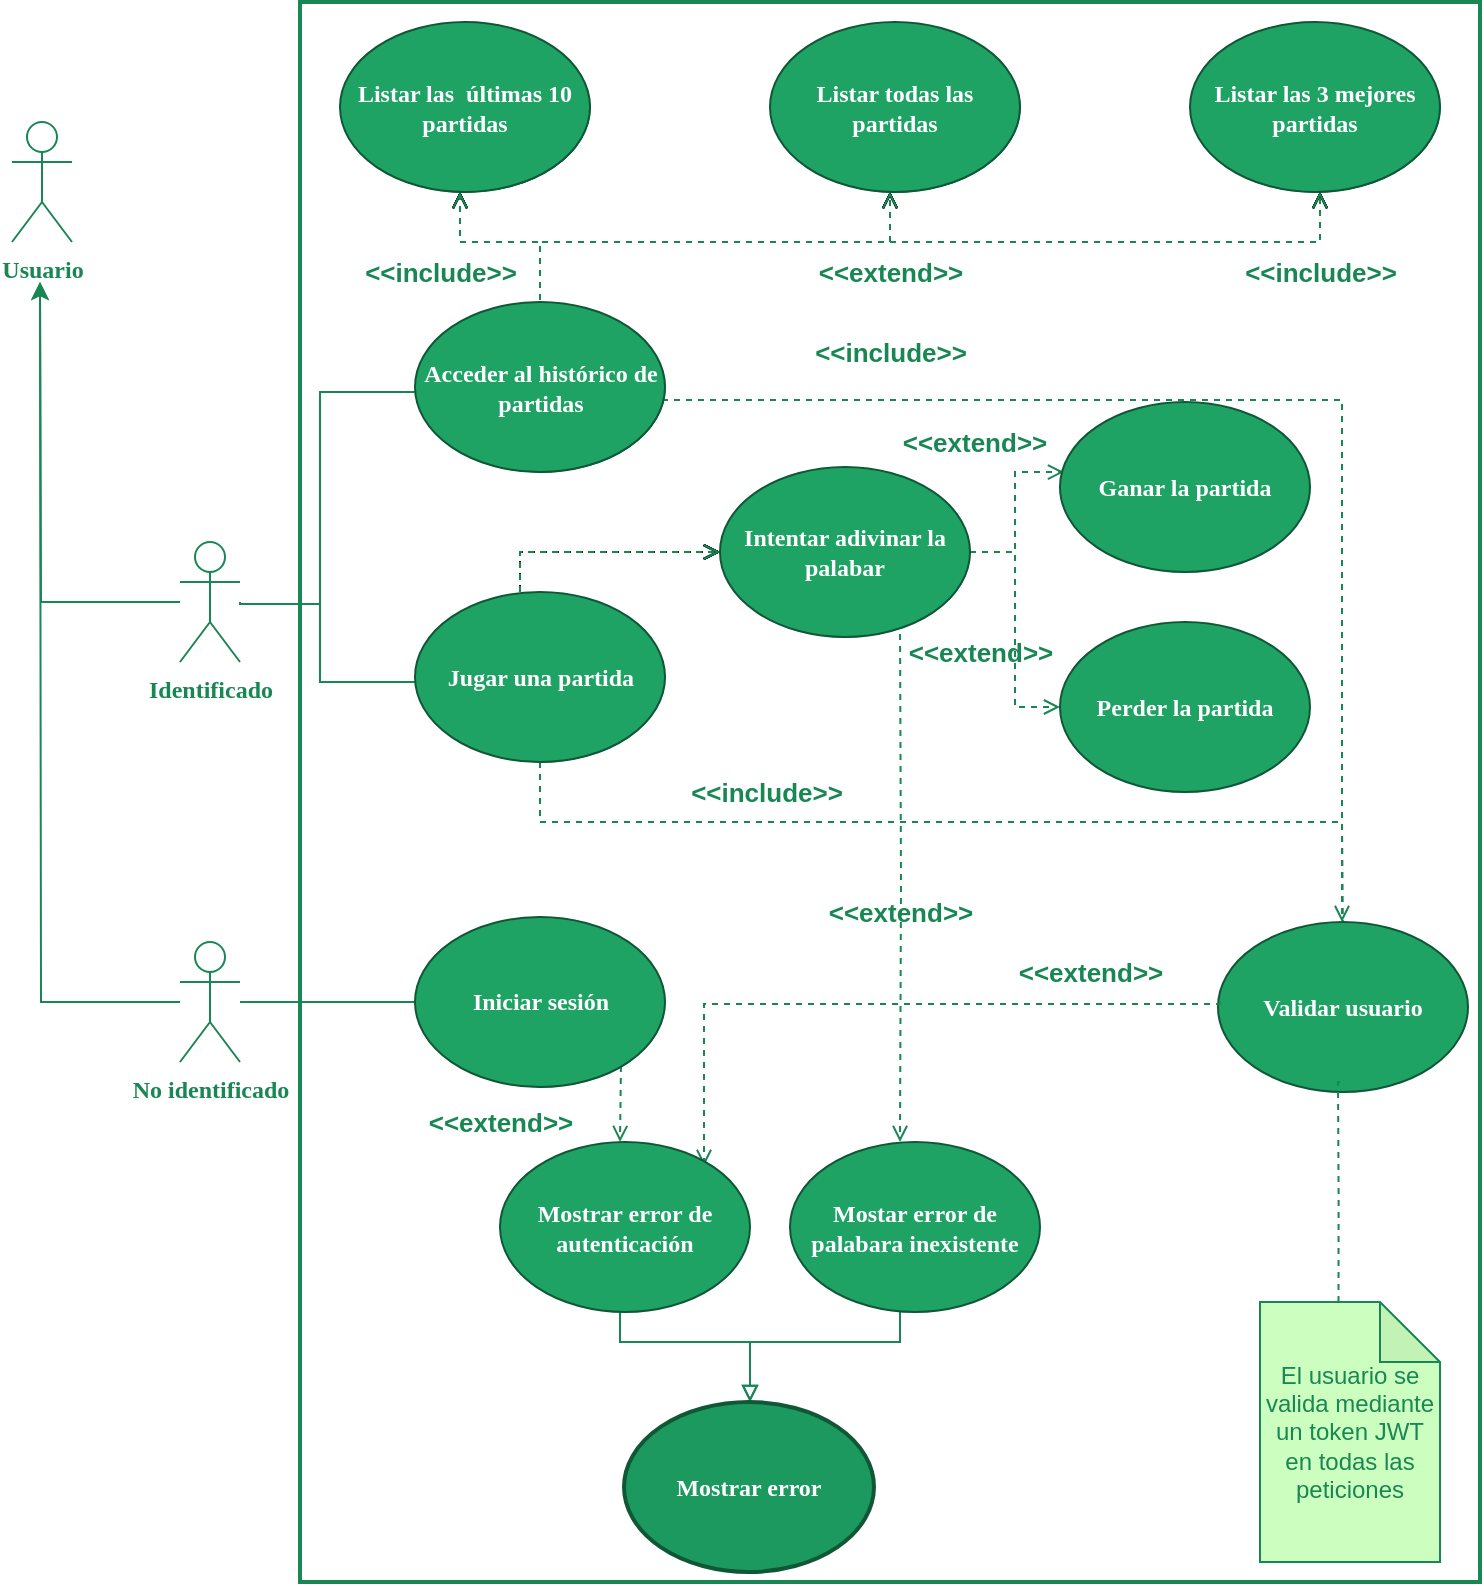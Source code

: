 <mxfile version="21.3.0" type="device">
  <diagram name="Página-1" id="1dewbxEPoh3WT6u9to9m">
    <mxGraphModel dx="844" dy="445" grid="1" gridSize="10" guides="1" tooltips="1" connect="1" arrows="1" fold="1" page="1" pageScale="1" pageWidth="827" pageHeight="1169" math="0" shadow="0">
      <root>
        <mxCell id="0" />
        <mxCell id="1" parent="0" />
        <mxCell id="mdrjdak4Vv8NUD88eSQF-159" style="edgeStyle=orthogonalEdgeStyle;rounded=0;orthogonalLoop=1;jettySize=auto;html=1;dashed=1;endArrow=open;endFill=0;strokeColor=#198754;entryX=0.5;entryY=0;entryDx=0;entryDy=0;" parent="1" edge="1">
          <mxGeometry relative="1" as="geometry">
            <mxPoint x="380" y="274" as="sourcePoint" />
            <mxPoint x="721.5" y="539" as="targetPoint" />
            <Array as="points">
              <mxPoint x="380" y="269" />
              <mxPoint x="721" y="269" />
              <mxPoint x="721" y="479" />
              <mxPoint x="722" y="479" />
            </Array>
          </mxGeometry>
        </mxCell>
        <mxCell id="mdrjdak4Vv8NUD88eSQF-9" value="" style="rounded=0;whiteSpace=wrap;html=1;fillColor=none;fontFamily=Titillium Web;fontSource=https%3A%2F%2Ffonts.googleapis.com%2Fcss%3Ffamily%3DTitillium%2BWeb;strokeColor=#198754;strokeWidth=2;" parent="1" vertex="1">
          <mxGeometry x="200" y="70" width="590" height="790" as="geometry" />
        </mxCell>
        <mxCell id="mdrjdak4Vv8NUD88eSQF-11" style="edgeStyle=orthogonalEdgeStyle;rounded=0;orthogonalLoop=1;jettySize=auto;html=1;entryX=0.333;entryY=0.625;entryDx=0;entryDy=0;entryPerimeter=0;fontFamily=Titillium Web;fontSource=https%3A%2F%2Ffonts.googleapis.com%2Fcss%3Ffamily%3DTitillium%2BWeb;" parent="1" source="mdrjdak4Vv8NUD88eSQF-2" edge="1">
          <mxGeometry relative="1" as="geometry">
            <mxPoint x="299.96" y="570" as="targetPoint" />
          </mxGeometry>
        </mxCell>
        <mxCell id="mdrjdak4Vv8NUD88eSQF-58" value="" style="edgeStyle=orthogonalEdgeStyle;rounded=0;orthogonalLoop=1;jettySize=auto;fontColor=#198754;strokeColor=#198754;html=1;" parent="1" source="mdrjdak4Vv8NUD88eSQF-2" edge="1">
          <mxGeometry relative="1" as="geometry">
            <mxPoint x="70" y="210" as="targetPoint" />
          </mxGeometry>
        </mxCell>
        <mxCell id="mdrjdak4Vv8NUD88eSQF-2" value="No identificado" style="shape=umlActor;verticalLabelPosition=bottom;verticalAlign=top;outlineConnect=0;fontFamily=Titillium Web;fontSource=https%3A%2F%2Ffonts.googleapis.com%2Fcss%3Ffamily%3DTitillium%2BWeb;fontColor=#198754;strokeColor=#198754;html=1;fontStyle=1" parent="1" vertex="1">
          <mxGeometry x="140" y="540" width="30" height="60" as="geometry" />
        </mxCell>
        <mxCell id="mdrjdak4Vv8NUD88eSQF-57" value="" style="edgeStyle=orthogonalEdgeStyle;rounded=0;orthogonalLoop=1;jettySize=auto;fontColor=#198754;strokeColor=#198754;html=1;" parent="1" source="mdrjdak4Vv8NUD88eSQF-3" edge="1">
          <mxGeometry relative="1" as="geometry">
            <mxPoint x="70" y="210" as="targetPoint" />
          </mxGeometry>
        </mxCell>
        <mxCell id="mdrjdak4Vv8NUD88eSQF-3" value="Identificado" style="shape=umlActor;verticalLabelPosition=bottom;verticalAlign=top;outlineConnect=0;fontFamily=Titillium Web;fontSource=https%3A%2F%2Ffonts.googleapis.com%2Fcss%3Ffamily%3DTitillium%2BWeb;fontColor=#198754;strokeColor=#198754;html=1;fontStyle=1" parent="1" vertex="1">
          <mxGeometry x="140" y="340" width="30" height="60" as="geometry" />
        </mxCell>
        <mxCell id="mdrjdak4Vv8NUD88eSQF-72" style="edgeStyle=orthogonalEdgeStyle;rounded=0;orthogonalLoop=1;jettySize=auto;html=1;dashed=1;endArrow=open;endFill=0;strokeColor=#198754;" parent="1" edge="1">
          <mxGeometry relative="1" as="geometry">
            <mxPoint x="320" y="600" as="sourcePoint" />
            <mxPoint x="360" y="640" as="targetPoint" />
          </mxGeometry>
        </mxCell>
        <mxCell id="mdrjdak4Vv8NUD88eSQF-60" style="edgeStyle=orthogonalEdgeStyle;rounded=0;orthogonalLoop=1;jettySize=auto;html=1;entryX=0;entryY=0.5;entryDx=0;entryDy=0;dashed=1;endArrow=open;endFill=0;" parent="1" edge="1">
          <mxGeometry relative="1" as="geometry">
            <mxPoint x="310" y="370.559" as="sourcePoint" />
            <mxPoint x="410" y="345" as="targetPoint" />
            <Array as="points">
              <mxPoint x="310" y="345" />
            </Array>
          </mxGeometry>
        </mxCell>
        <mxCell id="mdrjdak4Vv8NUD88eSQF-45" style="edgeStyle=orthogonalEdgeStyle;rounded=0;orthogonalLoop=1;jettySize=auto;html=1;endArrow=open;endFill=0;dashed=1;" parent="1" edge="1">
          <mxGeometry relative="1" as="geometry">
            <mxPoint x="320" y="225" as="sourcePoint" />
            <mxPoint x="280.0" y="165" as="targetPoint" />
            <Array as="points">
              <mxPoint x="320" y="190" />
              <mxPoint x="280" y="190" />
            </Array>
          </mxGeometry>
        </mxCell>
        <mxCell id="mdrjdak4Vv8NUD88eSQF-50" style="edgeStyle=orthogonalEdgeStyle;rounded=0;orthogonalLoop=1;jettySize=auto;html=1;entryX=0.5;entryY=1;entryDx=0;entryDy=0;endArrow=open;endFill=0;dashed=1;" parent="1" edge="1">
          <mxGeometry relative="1" as="geometry">
            <mxPoint x="320" y="225" as="sourcePoint" />
            <mxPoint x="495" y="165" as="targetPoint" />
            <Array as="points">
              <mxPoint x="320" y="190" />
              <mxPoint x="495" y="190" />
            </Array>
          </mxGeometry>
        </mxCell>
        <mxCell id="mdrjdak4Vv8NUD88eSQF-51" style="edgeStyle=orthogonalEdgeStyle;rounded=0;orthogonalLoop=1;jettySize=auto;html=1;dashed=1;endArrow=open;endFill=0;" parent="1" edge="1">
          <mxGeometry relative="1" as="geometry">
            <mxPoint x="320" y="225" as="sourcePoint" />
            <mxPoint x="710" y="165" as="targetPoint" />
            <Array as="points">
              <mxPoint x="320" y="190" />
              <mxPoint x="710" y="190" />
            </Array>
          </mxGeometry>
        </mxCell>
        <mxCell id="mdrjdak4Vv8NUD88eSQF-35" value="Validar usuario" style="ellipse;fontFamily=Titillium Web;fontSource=https%3A%2F%2Ffonts.googleapis.com%2Fcss%3Ffamily%3DTitillium%2BWeb;fillColor=#1EA365;gradientColor=none;strokeColor=#105736;strokeWidth=1;fontSize=12;fontStyle=1;fontColor=#FFFFFF;labelBackgroundColor=none;labelBorderColor=none;whiteSpace=wrap;html=1;" parent="1" vertex="1">
          <mxGeometry x="659" y="530" width="125" height="85" as="geometry" />
        </mxCell>
        <mxCell id="mdrjdak4Vv8NUD88eSQF-55" value="El usuario se valida mediante un token JWT en todas las peticiones" style="shape=note;whiteSpace=wrap;html=1;backgroundOutline=1;darkOpacity=0.05;fillColor=#CCFFBF;strokeColor=#198754;fontColor=#198754;" parent="1" vertex="1">
          <mxGeometry x="680" y="720" width="90" height="130" as="geometry" />
        </mxCell>
        <mxCell id="mdrjdak4Vv8NUD88eSQF-1" value="Usuario" style="shape=umlActor;verticalLabelPosition=bottom;verticalAlign=top;outlineConnect=0;fontFamily=Titillium Web;fontSource=https%3A%2F%2Ffonts.googleapis.com%2Fcss%3Ffamily%3DTitillium%2BWeb;fontStyle=1;fontColor=#198754;strokeColor=#198754;html=1;" parent="1" vertex="1">
          <mxGeometry x="56" y="130" width="30" height="60" as="geometry" />
        </mxCell>
        <mxCell id="mdrjdak4Vv8NUD88eSQF-81" style="edgeStyle=orthogonalEdgeStyle;rounded=0;orthogonalLoop=1;jettySize=auto;html=1;endArrow=open;endFill=0;dashed=1;" parent="1" edge="1">
          <mxGeometry relative="1" as="geometry">
            <mxPoint x="320" y="225" as="sourcePoint" />
            <mxPoint x="280" y="165" as="targetPoint" />
            <Array as="points">
              <mxPoint x="320" y="190" />
              <mxPoint x="280" y="190" />
            </Array>
          </mxGeometry>
        </mxCell>
        <mxCell id="mdrjdak4Vv8NUD88eSQF-82" style="edgeStyle=orthogonalEdgeStyle;rounded=0;orthogonalLoop=1;jettySize=auto;html=1;dashed=1;endArrow=open;endFill=0;" parent="1" edge="1">
          <mxGeometry relative="1" as="geometry">
            <mxPoint x="320" y="225" as="sourcePoint" />
            <mxPoint x="710" y="165" as="targetPoint" />
            <Array as="points">
              <mxPoint x="320" y="190" />
              <mxPoint x="710" y="190" />
            </Array>
          </mxGeometry>
        </mxCell>
        <mxCell id="mdrjdak4Vv8NUD88eSQF-83" style="edgeStyle=orthogonalEdgeStyle;rounded=0;orthogonalLoop=1;jettySize=auto;html=1;entryX=0.5;entryY=1;entryDx=0;entryDy=0;endArrow=open;endFill=0;dashed=1;" parent="1" edge="1">
          <mxGeometry relative="1" as="geometry">
            <mxPoint x="320" y="225" as="sourcePoint" />
            <mxPoint x="495" y="165" as="targetPoint" />
            <Array as="points">
              <mxPoint x="320" y="190" />
              <mxPoint x="495" y="190" />
            </Array>
          </mxGeometry>
        </mxCell>
        <mxCell id="mdrjdak4Vv8NUD88eSQF-87" style="edgeStyle=orthogonalEdgeStyle;rounded=0;orthogonalLoop=1;jettySize=auto;html=1;entryX=0;entryY=0.5;entryDx=0;entryDy=0;dashed=1;endArrow=open;endFill=0;" parent="1" edge="1">
          <mxGeometry relative="1" as="geometry">
            <mxPoint x="310" y="371" as="sourcePoint" />
            <mxPoint x="410" y="345" as="targetPoint" />
            <Array as="points">
              <mxPoint x="310" y="345" />
            </Array>
          </mxGeometry>
        </mxCell>
        <mxCell id="mdrjdak4Vv8NUD88eSQF-88" style="edgeStyle=orthogonalEdgeStyle;rounded=0;orthogonalLoop=1;jettySize=auto;html=1;endArrow=open;endFill=0;dashed=1;" parent="1" edge="1">
          <mxGeometry relative="1" as="geometry">
            <mxPoint x="320" y="225" as="sourcePoint" />
            <mxPoint x="280" y="165" as="targetPoint" />
            <Array as="points">
              <mxPoint x="320" y="190" />
              <mxPoint x="280" y="190" />
            </Array>
          </mxGeometry>
        </mxCell>
        <mxCell id="mdrjdak4Vv8NUD88eSQF-89" style="edgeStyle=orthogonalEdgeStyle;rounded=0;orthogonalLoop=1;jettySize=auto;html=1;dashed=1;endArrow=open;endFill=0;" parent="1" edge="1">
          <mxGeometry relative="1" as="geometry">
            <mxPoint x="320" y="225" as="sourcePoint" />
            <mxPoint x="710" y="165" as="targetPoint" />
            <Array as="points">
              <mxPoint x="320" y="190" />
              <mxPoint x="710" y="190" />
            </Array>
          </mxGeometry>
        </mxCell>
        <mxCell id="mdrjdak4Vv8NUD88eSQF-90" style="edgeStyle=orthogonalEdgeStyle;rounded=0;orthogonalLoop=1;jettySize=auto;html=1;entryX=0.5;entryY=1;entryDx=0;entryDy=0;endArrow=open;endFill=0;dashed=1;" parent="1" edge="1">
          <mxGeometry relative="1" as="geometry">
            <mxPoint x="320" y="225" as="sourcePoint" />
            <mxPoint x="495" y="165" as="targetPoint" />
            <Array as="points">
              <mxPoint x="320" y="190" />
              <mxPoint x="495" y="190" />
            </Array>
          </mxGeometry>
        </mxCell>
        <mxCell id="mdrjdak4Vv8NUD88eSQF-94" style="edgeStyle=orthogonalEdgeStyle;rounded=0;orthogonalLoop=1;jettySize=auto;html=1;entryX=0;entryY=0.5;entryDx=0;entryDy=0;dashed=1;endArrow=open;endFill=0;" parent="1" edge="1">
          <mxGeometry relative="1" as="geometry">
            <mxPoint x="310" y="371" as="sourcePoint" />
            <mxPoint x="410" y="345" as="targetPoint" />
            <Array as="points">
              <mxPoint x="310" y="345" />
            </Array>
          </mxGeometry>
        </mxCell>
        <mxCell id="mdrjdak4Vv8NUD88eSQF-96" style="edgeStyle=orthogonalEdgeStyle;rounded=0;orthogonalLoop=1;jettySize=auto;html=1;endArrow=open;endFill=0;dashed=1;" parent="1" edge="1">
          <mxGeometry relative="1" as="geometry">
            <mxPoint x="320" y="225" as="sourcePoint" />
            <mxPoint x="280" y="165" as="targetPoint" />
            <Array as="points">
              <mxPoint x="320" y="190" />
              <mxPoint x="280" y="190" />
            </Array>
          </mxGeometry>
        </mxCell>
        <mxCell id="mdrjdak4Vv8NUD88eSQF-97" style="edgeStyle=orthogonalEdgeStyle;rounded=0;orthogonalLoop=1;jettySize=auto;html=1;dashed=1;endArrow=open;endFill=0;" parent="1" edge="1">
          <mxGeometry relative="1" as="geometry">
            <mxPoint x="320" y="225" as="sourcePoint" />
            <mxPoint x="710" y="165" as="targetPoint" />
            <Array as="points">
              <mxPoint x="320" y="190" />
              <mxPoint x="710" y="190" />
            </Array>
          </mxGeometry>
        </mxCell>
        <mxCell id="mdrjdak4Vv8NUD88eSQF-98" style="edgeStyle=orthogonalEdgeStyle;rounded=0;orthogonalLoop=1;jettySize=auto;html=1;entryX=0.5;entryY=1;entryDx=0;entryDy=0;endArrow=open;endFill=0;dashed=1;" parent="1" edge="1">
          <mxGeometry relative="1" as="geometry">
            <mxPoint x="320" y="225" as="sourcePoint" />
            <mxPoint x="495" y="165" as="targetPoint" />
            <Array as="points">
              <mxPoint x="320" y="190" />
              <mxPoint x="495" y="190" />
            </Array>
          </mxGeometry>
        </mxCell>
        <mxCell id="mdrjdak4Vv8NUD88eSQF-102" style="edgeStyle=orthogonalEdgeStyle;rounded=0;orthogonalLoop=1;jettySize=auto;html=1;entryX=0;entryY=0.5;entryDx=0;entryDy=0;dashed=1;endArrow=open;endFill=0;" parent="1" edge="1">
          <mxGeometry relative="1" as="geometry">
            <mxPoint x="310" y="371" as="sourcePoint" />
            <mxPoint x="410" y="345" as="targetPoint" />
            <Array as="points">
              <mxPoint x="310" y="345" />
            </Array>
          </mxGeometry>
        </mxCell>
        <mxCell id="mdrjdak4Vv8NUD88eSQF-108" style="edgeStyle=orthogonalEdgeStyle;rounded=0;orthogonalLoop=1;jettySize=auto;html=1;endArrow=open;endFill=0;dashed=1;" parent="1" edge="1">
          <mxGeometry relative="1" as="geometry">
            <mxPoint x="320" y="225" as="sourcePoint" />
            <mxPoint x="280" y="165" as="targetPoint" />
            <Array as="points">
              <mxPoint x="320" y="190" />
              <mxPoint x="280" y="190" />
            </Array>
          </mxGeometry>
        </mxCell>
        <mxCell id="mdrjdak4Vv8NUD88eSQF-109" style="edgeStyle=orthogonalEdgeStyle;rounded=0;orthogonalLoop=1;jettySize=auto;html=1;dashed=1;endArrow=open;endFill=0;" parent="1" edge="1">
          <mxGeometry relative="1" as="geometry">
            <mxPoint x="320" y="225" as="sourcePoint" />
            <mxPoint x="710" y="165" as="targetPoint" />
            <Array as="points">
              <mxPoint x="320" y="190" />
              <mxPoint x="710" y="190" />
            </Array>
          </mxGeometry>
        </mxCell>
        <mxCell id="mdrjdak4Vv8NUD88eSQF-110" style="edgeStyle=orthogonalEdgeStyle;rounded=0;orthogonalLoop=1;jettySize=auto;html=1;entryX=0.5;entryY=1;entryDx=0;entryDy=0;endArrow=open;endFill=0;dashed=1;" parent="1" edge="1">
          <mxGeometry relative="1" as="geometry">
            <mxPoint x="320" y="225" as="sourcePoint" />
            <mxPoint x="495" y="165" as="targetPoint" />
            <Array as="points">
              <mxPoint x="320" y="190" />
              <mxPoint x="495" y="190" />
            </Array>
          </mxGeometry>
        </mxCell>
        <mxCell id="mdrjdak4Vv8NUD88eSQF-114" style="edgeStyle=orthogonalEdgeStyle;rounded=0;orthogonalLoop=1;jettySize=auto;html=1;entryX=0;entryY=0.5;entryDx=0;entryDy=0;dashed=1;endArrow=open;endFill=0;" parent="1" edge="1">
          <mxGeometry relative="1" as="geometry">
            <mxPoint x="310" y="371" as="sourcePoint" />
            <mxPoint x="410" y="345" as="targetPoint" />
            <Array as="points">
              <mxPoint x="310" y="345" />
            </Array>
          </mxGeometry>
        </mxCell>
        <mxCell id="mdrjdak4Vv8NUD88eSQF-123" style="edgeStyle=orthogonalEdgeStyle;rounded=0;orthogonalLoop=1;jettySize=auto;html=1;endArrow=open;endFill=0;dashed=1;" parent="1" edge="1">
          <mxGeometry relative="1" as="geometry">
            <mxPoint x="320" y="225" as="sourcePoint" />
            <mxPoint x="280" y="165" as="targetPoint" />
            <Array as="points">
              <mxPoint x="320" y="190" />
              <mxPoint x="280" y="190" />
            </Array>
          </mxGeometry>
        </mxCell>
        <mxCell id="mdrjdak4Vv8NUD88eSQF-124" style="edgeStyle=orthogonalEdgeStyle;rounded=0;orthogonalLoop=1;jettySize=auto;html=1;dashed=1;endArrow=open;endFill=0;" parent="1" edge="1">
          <mxGeometry relative="1" as="geometry">
            <mxPoint x="320" y="225" as="sourcePoint" />
            <mxPoint x="710" y="165" as="targetPoint" />
            <Array as="points">
              <mxPoint x="320" y="190" />
              <mxPoint x="710" y="190" />
            </Array>
          </mxGeometry>
        </mxCell>
        <mxCell id="mdrjdak4Vv8NUD88eSQF-125" style="edgeStyle=orthogonalEdgeStyle;rounded=0;orthogonalLoop=1;jettySize=auto;html=1;entryX=0.5;entryY=1;entryDx=0;entryDy=0;endArrow=open;endFill=0;dashed=1;" parent="1" edge="1">
          <mxGeometry relative="1" as="geometry">
            <mxPoint x="320" y="225" as="sourcePoint" />
            <mxPoint x="495" y="165" as="targetPoint" />
            <Array as="points">
              <mxPoint x="320" y="190" />
              <mxPoint x="495" y="190" />
            </Array>
          </mxGeometry>
        </mxCell>
        <mxCell id="mdrjdak4Vv8NUD88eSQF-129" style="edgeStyle=orthogonalEdgeStyle;rounded=0;orthogonalLoop=1;jettySize=auto;html=1;entryX=0;entryY=0.5;entryDx=0;entryDy=0;dashed=1;endArrow=open;endFill=0;" parent="1" edge="1">
          <mxGeometry relative="1" as="geometry">
            <mxPoint x="310" y="371" as="sourcePoint" />
            <mxPoint x="410" y="345" as="targetPoint" />
            <Array as="points">
              <mxPoint x="310" y="345" />
            </Array>
          </mxGeometry>
        </mxCell>
        <mxCell id="mdrjdak4Vv8NUD88eSQF-138" style="edgeStyle=orthogonalEdgeStyle;rounded=0;orthogonalLoop=1;jettySize=auto;html=1;entryX=0.333;entryY=0.625;entryDx=0;entryDy=0;entryPerimeter=0;fontFamily=Titillium Web;fontSource=https%3A%2F%2Ffonts.googleapis.com%2Fcss%3Ffamily%3DTitillium%2BWeb;" parent="1" edge="1">
          <mxGeometry relative="1" as="geometry">
            <mxPoint x="170" y="570" as="sourcePoint" />
            <mxPoint x="300" y="570" as="targetPoint" />
          </mxGeometry>
        </mxCell>
        <mxCell id="mdrjdak4Vv8NUD88eSQF-139" style="edgeStyle=orthogonalEdgeStyle;rounded=0;orthogonalLoop=1;jettySize=auto;html=1;endArrow=open;endFill=0;dashed=1;" parent="1" edge="1">
          <mxGeometry relative="1" as="geometry">
            <mxPoint x="320" y="225" as="sourcePoint" />
            <mxPoint x="280" y="165" as="targetPoint" />
            <Array as="points">
              <mxPoint x="320" y="190" />
              <mxPoint x="280" y="190" />
            </Array>
          </mxGeometry>
        </mxCell>
        <mxCell id="mdrjdak4Vv8NUD88eSQF-140" style="edgeStyle=orthogonalEdgeStyle;rounded=0;orthogonalLoop=1;jettySize=auto;html=1;dashed=1;endArrow=open;endFill=0;" parent="1" edge="1">
          <mxGeometry relative="1" as="geometry">
            <mxPoint x="320" y="225" as="sourcePoint" />
            <mxPoint x="710" y="165" as="targetPoint" />
            <Array as="points">
              <mxPoint x="320" y="190" />
              <mxPoint x="710" y="190" />
            </Array>
          </mxGeometry>
        </mxCell>
        <mxCell id="mdrjdak4Vv8NUD88eSQF-141" style="edgeStyle=orthogonalEdgeStyle;rounded=0;orthogonalLoop=1;jettySize=auto;html=1;entryX=0.5;entryY=1;entryDx=0;entryDy=0;endArrow=open;endFill=0;dashed=1;" parent="1" edge="1">
          <mxGeometry relative="1" as="geometry">
            <mxPoint x="320" y="225" as="sourcePoint" />
            <mxPoint x="495" y="165" as="targetPoint" />
            <Array as="points">
              <mxPoint x="320" y="190" />
              <mxPoint x="495" y="190" />
            </Array>
          </mxGeometry>
        </mxCell>
        <mxCell id="mdrjdak4Vv8NUD88eSQF-145" style="edgeStyle=orthogonalEdgeStyle;rounded=0;orthogonalLoop=1;jettySize=auto;html=1;entryX=0;entryY=0.5;entryDx=0;entryDy=0;dashed=1;endArrow=open;endFill=0;" parent="1" edge="1">
          <mxGeometry relative="1" as="geometry">
            <mxPoint x="310" y="371" as="sourcePoint" />
            <mxPoint x="410" y="345" as="targetPoint" />
            <Array as="points">
              <mxPoint x="310" y="345" />
            </Array>
          </mxGeometry>
        </mxCell>
        <mxCell id="mdrjdak4Vv8NUD88eSQF-154" style="edgeStyle=orthogonalEdgeStyle;rounded=0;orthogonalLoop=1;jettySize=auto;html=1;entryX=0.333;entryY=0.625;entryDx=0;entryDy=0;entryPerimeter=0;fontFamily=Titillium Web;fontSource=https%3A%2F%2Ffonts.googleapis.com%2Fcss%3Ffamily%3DTitillium%2BWeb;" parent="1" edge="1">
          <mxGeometry relative="1" as="geometry">
            <mxPoint x="170" y="570" as="sourcePoint" />
            <mxPoint x="300" y="570" as="targetPoint" />
          </mxGeometry>
        </mxCell>
        <mxCell id="mdrjdak4Vv8NUD88eSQF-156" style="edgeStyle=orthogonalEdgeStyle;rounded=0;orthogonalLoop=1;jettySize=auto;html=1;endArrow=open;endFill=0;dashed=1;strokeColor=#198754;" parent="1" edge="1">
          <mxGeometry relative="1" as="geometry">
            <mxPoint x="320" y="225" as="sourcePoint" />
            <mxPoint x="280" y="165" as="targetPoint" />
            <Array as="points">
              <mxPoint x="320" y="190" />
              <mxPoint x="280" y="190" />
            </Array>
          </mxGeometry>
        </mxCell>
        <mxCell id="mdrjdak4Vv8NUD88eSQF-157" style="edgeStyle=orthogonalEdgeStyle;rounded=0;orthogonalLoop=1;jettySize=auto;html=1;dashed=1;endArrow=open;endFill=0;strokeColor=#198754;" parent="1" edge="1">
          <mxGeometry relative="1" as="geometry">
            <mxPoint x="320" y="225" as="sourcePoint" />
            <mxPoint x="710" y="165" as="targetPoint" />
            <Array as="points">
              <mxPoint x="320" y="190" />
              <mxPoint x="710" y="190" />
            </Array>
          </mxGeometry>
        </mxCell>
        <mxCell id="mdrjdak4Vv8NUD88eSQF-158" style="edgeStyle=orthogonalEdgeStyle;rounded=0;orthogonalLoop=1;jettySize=auto;html=1;entryX=0.5;entryY=1;entryDx=0;entryDy=0;endArrow=open;endFill=0;dashed=1;strokeColor=#198754;" parent="1" edge="1">
          <mxGeometry relative="1" as="geometry">
            <mxPoint x="320" y="225" as="sourcePoint" />
            <mxPoint x="495" y="165" as="targetPoint" />
            <Array as="points">
              <mxPoint x="320" y="190" />
              <mxPoint x="495" y="190" />
            </Array>
          </mxGeometry>
        </mxCell>
        <mxCell id="mdrjdak4Vv8NUD88eSQF-160" style="edgeStyle=orthogonalEdgeStyle;rounded=0;orthogonalLoop=1;jettySize=auto;html=1;endArrow=open;endFill=0;dashed=1;strokeColor=#198754;exitX=0.5;exitY=1;exitDx=0;exitDy=0;" parent="1" edge="1">
          <mxGeometry relative="1" as="geometry">
            <mxPoint x="320" y="450" as="sourcePoint" />
            <mxPoint x="721" y="530" as="targetPoint" />
            <Array as="points">
              <mxPoint x="320" y="480" />
              <mxPoint x="721" y="480" />
              <mxPoint x="721" y="530" />
            </Array>
          </mxGeometry>
        </mxCell>
        <mxCell id="mdrjdak4Vv8NUD88eSQF-162" style="edgeStyle=orthogonalEdgeStyle;rounded=0;orthogonalLoop=1;jettySize=auto;html=1;entryX=0;entryY=0.5;entryDx=0;entryDy=0;dashed=1;endArrow=open;endFill=0;strokeColor=#198754;" parent="1" edge="1">
          <mxGeometry relative="1" as="geometry">
            <mxPoint x="310" y="371" as="sourcePoint" />
            <mxPoint x="410" y="345" as="targetPoint" />
            <Array as="points">
              <mxPoint x="310" y="345" />
            </Array>
          </mxGeometry>
        </mxCell>
        <mxCell id="mdrjdak4Vv8NUD88eSQF-164" style="edgeStyle=orthogonalEdgeStyle;rounded=0;orthogonalLoop=1;jettySize=auto;html=1;endArrow=none;endFill=0;strokeColor=#198754;" parent="1" edge="1">
          <mxGeometry relative="1" as="geometry">
            <mxPoint x="170" y="370" as="sourcePoint" />
            <mxPoint x="260" y="410" as="targetPoint" />
            <Array as="points">
              <mxPoint x="170" y="371" />
              <mxPoint x="210" y="371" />
              <mxPoint x="210" y="410" />
            </Array>
          </mxGeometry>
        </mxCell>
        <mxCell id="mdrjdak4Vv8NUD88eSQF-165" style="edgeStyle=orthogonalEdgeStyle;rounded=0;orthogonalLoop=1;jettySize=auto;html=1;entryX=0;entryY=0.5;entryDx=0;entryDy=0;endArrow=none;endFill=0;strokeColor=#198754;" parent="1" edge="1">
          <mxGeometry relative="1" as="geometry">
            <mxPoint x="170" y="370" as="sourcePoint" />
            <mxPoint x="260" y="265" as="targetPoint" />
            <Array as="points">
              <mxPoint x="170" y="371" />
              <mxPoint x="210" y="371" />
              <mxPoint x="210" y="265" />
            </Array>
          </mxGeometry>
        </mxCell>
        <mxCell id="mdrjdak4Vv8NUD88eSQF-166" style="edgeStyle=orthogonalEdgeStyle;rounded=0;orthogonalLoop=1;jettySize=auto;html=1;entryX=1;entryY=0;entryDx=0;entryDy=0;dashed=1;endArrow=open;endFill=0;strokeColor=#198754;" parent="1" edge="1">
          <mxGeometry relative="1" as="geometry">
            <mxPoint x="660" y="570" as="sourcePoint" />
            <mxPoint x="402" y="652" as="targetPoint" />
            <Array as="points">
              <mxPoint x="660" y="571" />
              <mxPoint x="402" y="571" />
            </Array>
          </mxGeometry>
        </mxCell>
        <mxCell id="mdrjdak4Vv8NUD88eSQF-167" style="edgeStyle=orthogonalEdgeStyle;rounded=0;orthogonalLoop=1;jettySize=auto;html=1;entryX=0.44;entryY=0;entryDx=0;entryDy=0;dashed=1;endArrow=open;endFill=0;strokeColor=#198754;entryPerimeter=0;" parent="1" edge="1" target="mdrjdak4Vv8NUD88eSQF-193">
          <mxGeometry relative="1" as="geometry">
            <mxPoint x="500" y="380" as="sourcePoint" />
            <mxPoint x="500" y="580" as="targetPoint" />
            <Array as="points" />
          </mxGeometry>
        </mxCell>
        <mxCell id="mdrjdak4Vv8NUD88eSQF-168" style="edgeStyle=orthogonalEdgeStyle;rounded=0;orthogonalLoop=1;jettySize=auto;html=1;entryX=0.547;entryY=1;entryDx=0;entryDy=0;endArrow=none;endFill=0;dashed=1;entryPerimeter=0;strokeColor=#198754;" parent="1" edge="1">
          <mxGeometry relative="1" as="geometry">
            <mxPoint x="719.25" y="720" as="sourcePoint" />
            <mxPoint x="720.25" y="610" as="targetPoint" />
            <Array as="points">
              <mxPoint x="719" y="666" />
              <mxPoint x="719" y="610" />
            </Array>
          </mxGeometry>
        </mxCell>
        <mxCell id="mdrjdak4Vv8NUD88eSQF-169" style="edgeStyle=orthogonalEdgeStyle;rounded=0;orthogonalLoop=1;jettySize=auto;html=1;endArrow=block;endFill=0;strokeColor=#198754;entryX=0.5;entryY=0;entryDx=0;entryDy=0;" parent="1" edge="1">
          <mxGeometry relative="1" as="geometry">
            <mxPoint x="500" y="720" as="sourcePoint" />
            <mxPoint x="425" y="770" as="targetPoint" />
            <Array as="points">
              <mxPoint x="500" y="740" />
              <mxPoint x="425" y="740" />
            </Array>
          </mxGeometry>
        </mxCell>
        <mxCell id="mdrjdak4Vv8NUD88eSQF-170" style="edgeStyle=orthogonalEdgeStyle;rounded=0;orthogonalLoop=1;jettySize=auto;html=1;endArrow=block;endFill=0;strokeColor=#198754;" parent="1" edge="1">
          <mxGeometry relative="1" as="geometry">
            <mxPoint x="360" y="720" as="sourcePoint" />
            <mxPoint x="425" y="770" as="targetPoint" />
            <Array as="points">
              <mxPoint x="360" y="740" />
              <mxPoint x="425" y="740" />
            </Array>
          </mxGeometry>
        </mxCell>
        <mxCell id="mdrjdak4Vv8NUD88eSQF-171" style="edgeStyle=orthogonalEdgeStyle;rounded=0;orthogonalLoop=1;jettySize=auto;html=1;entryX=0.333;entryY=0.625;entryDx=0;entryDy=0;entryPerimeter=0;fontFamily=Titillium Web;fontSource=https%3A%2F%2Ffonts.googleapis.com%2Fcss%3Ffamily%3DTitillium%2BWeb;strokeColor=#198754;" parent="1" edge="1">
          <mxGeometry relative="1" as="geometry">
            <mxPoint x="170" y="570" as="sourcePoint" />
            <mxPoint x="300" y="570" as="targetPoint" />
          </mxGeometry>
        </mxCell>
        <mxCell id="mdrjdak4Vv8NUD88eSQF-174" value="&amp;lt;&amp;lt;include&amp;gt;&amp;gt;" style="text;html=1;align=center;verticalAlign=middle;resizable=0;points=[];autosize=1;strokeColor=none;fillColor=none;fontColor=#198754;fontStyle=1;fontSize=13;" parent="1" vertex="1">
          <mxGeometry x="220" y="190" width="100" height="30" as="geometry" />
        </mxCell>
        <mxCell id="mdrjdak4Vv8NUD88eSQF-175" value="&amp;lt;&amp;lt;extend&amp;gt;&amp;gt;" style="text;html=1;align=center;verticalAlign=middle;resizable=0;points=[];autosize=1;strokeColor=none;fillColor=none;fontColor=#198754;fontStyle=1;fontSize=13;" parent="1" vertex="1">
          <mxGeometry x="445" y="190" width="100" height="30" as="geometry" />
        </mxCell>
        <mxCell id="mdrjdak4Vv8NUD88eSQF-176" value="&amp;lt;&amp;lt;include&amp;gt;&amp;gt;" style="text;html=1;align=center;verticalAlign=middle;resizable=0;points=[];autosize=1;strokeColor=none;fillColor=none;fontColor=#198754;fontStyle=1;fontSize=13;" parent="1" vertex="1">
          <mxGeometry x="660" y="190" width="100" height="30" as="geometry" />
        </mxCell>
        <mxCell id="mdrjdak4Vv8NUD88eSQF-177" value="&amp;lt;&amp;lt;include&amp;gt;&amp;gt;" style="text;html=1;align=center;verticalAlign=middle;resizable=0;points=[];autosize=1;strokeColor=none;fillColor=none;fontColor=#198754;fontStyle=1;fontSize=13;" parent="1" vertex="1">
          <mxGeometry x="445" y="230" width="100" height="30" as="geometry" />
        </mxCell>
        <mxCell id="mdrjdak4Vv8NUD88eSQF-178" value="&amp;lt;&amp;lt;include&amp;gt;&amp;gt;" style="text;html=1;align=center;verticalAlign=middle;resizable=0;points=[];autosize=1;strokeColor=none;fillColor=none;fontColor=#198754;fontStyle=1;fontSize=13;" parent="1" vertex="1">
          <mxGeometry x="382.5" y="450" width="100" height="30" as="geometry" />
        </mxCell>
        <mxCell id="mdrjdak4Vv8NUD88eSQF-179" value="&amp;lt;&amp;lt;extend&amp;gt;&amp;gt;" style="text;html=1;align=center;verticalAlign=middle;resizable=0;points=[];autosize=1;strokeColor=none;fillColor=none;fontColor=#198754;fontStyle=1;fontSize=13;" parent="1" vertex="1">
          <mxGeometry x="450" y="510" width="100" height="30" as="geometry" />
        </mxCell>
        <mxCell id="mdrjdak4Vv8NUD88eSQF-180" value="&amp;lt;&amp;lt;extend&amp;gt;&amp;gt;" style="text;html=1;align=center;verticalAlign=middle;resizable=0;points=[];autosize=1;strokeColor=none;fillColor=none;fontColor=#198754;fontStyle=1;fontSize=13;" parent="1" vertex="1">
          <mxGeometry x="545" y="540" width="100" height="30" as="geometry" />
        </mxCell>
        <mxCell id="mdrjdak4Vv8NUD88eSQF-181" value="&amp;lt;&amp;lt;extend&amp;gt;&amp;gt;" style="text;html=1;align=center;verticalAlign=middle;resizable=0;points=[];autosize=1;strokeColor=none;fillColor=none;fontColor=#198754;fontStyle=1;fontSize=13;" parent="1" vertex="1">
          <mxGeometry x="250" y="615" width="100" height="30" as="geometry" />
        </mxCell>
        <mxCell id="mdrjdak4Vv8NUD88eSQF-185" value="Listar las  últimas 10 partidas" style="ellipse;fontFamily=Titillium Web;fontSource=https%3A%2F%2Ffonts.googleapis.com%2Fcss%3Ffamily%3DTitillium%2BWeb;fillColor=#198754;gradientColor=none;strokeColor=#198754;strokeWidth=0;fontSize=12;fontStyle=1;fontColor=#FFFFFF;labelBackgroundColor=none;labelBorderColor=none;whiteSpace=wrap;html=1;" parent="1" vertex="1">
          <mxGeometry x="220" y="80" width="125" height="85" as="geometry" />
        </mxCell>
        <mxCell id="mdrjdak4Vv8NUD88eSQF-186" value="Acceder al histórico de partidas" style="ellipse;fontFamily=Titillium Web;fontSource=https%3A%2F%2Ffonts.googleapis.com%2Fcss%3Ffamily%3DTitillium%2BWeb;fillColor=#198754;gradientColor=none;strokeColor=#198754;strokeWidth=0;fontSize=12;fontStyle=1;fontColor=#FFFFFF;labelBackgroundColor=none;labelBorderColor=none;whiteSpace=wrap;html=1;" parent="1" vertex="1">
          <mxGeometry x="257.5" y="220" width="125" height="85" as="geometry" />
        </mxCell>
        <mxCell id="mdrjdak4Vv8NUD88eSQF-187" value="Listar todas las partidas" style="ellipse;fontFamily=Titillium Web;fontSource=https%3A%2F%2Ffonts.googleapis.com%2Fcss%3Ffamily%3DTitillium%2BWeb;fillColor=#198754;gradientColor=none;strokeColor=#198754;strokeWidth=0;fontSize=12;fontStyle=1;fontColor=#FFFFFF;labelBackgroundColor=none;labelBorderColor=none;whiteSpace=wrap;html=1;" parent="1" vertex="1">
          <mxGeometry x="435" y="80" width="125" height="85" as="geometry" />
        </mxCell>
        <mxCell id="mdrjdak4Vv8NUD88eSQF-188" value="Listar las 3 mejores partidas" style="ellipse;fontFamily=Titillium Web;fontSource=https%3A%2F%2Ffonts.googleapis.com%2Fcss%3Ffamily%3DTitillium%2BWeb;fillColor=#198754;gradientColor=none;strokeColor=#198754;strokeWidth=0;fontSize=12;fontStyle=1;fontColor=#FFFFFF;labelBackgroundColor=none;labelBorderColor=none;whiteSpace=wrap;html=1;" parent="1" vertex="1">
          <mxGeometry x="645" y="80" width="125" height="85" as="geometry" />
        </mxCell>
        <mxCell id="mdrjdak4Vv8NUD88eSQF-189" value="Jugar una partida" style="ellipse;fontFamily=Titillium Web;fontSource=https%3A%2F%2Ffonts.googleapis.com%2Fcss%3Ffamily%3DTitillium%2BWeb;fillColor=#198754;gradientColor=none;strokeColor=#198754;strokeWidth=0;fontSize=12;fontStyle=1;fontColor=#FFFFFF;labelBackgroundColor=none;labelBorderColor=none;whiteSpace=wrap;html=1;" parent="1" vertex="1">
          <mxGeometry x="257.5" y="365" width="125" height="85" as="geometry" />
        </mxCell>
        <mxCell id="mdrjdak4Vv8NUD88eSQF-190" value="Intentar adivinar la palabar" style="ellipse;fontFamily=Titillium Web;fontSource=https%3A%2F%2Ffonts.googleapis.com%2Fcss%3Ffamily%3DTitillium%2BWeb;fillColor=#198754;gradientColor=none;strokeColor=#198754;strokeWidth=0;fontSize=12;fontStyle=1;fontColor=#FFFFFF;labelBackgroundColor=none;labelBorderColor=none;whiteSpace=wrap;html=1;" parent="1" vertex="1">
          <mxGeometry x="410" y="302.5" width="125" height="85" as="geometry" />
        </mxCell>
        <mxCell id="mdrjdak4Vv8NUD88eSQF-191" value="Iniciar sesión" style="ellipse;fontFamily=Titillium Web;fontSource=https%3A%2F%2Ffonts.googleapis.com%2Fcss%3Ffamily%3DTitillium%2BWeb;fillColor=#198754;gradientColor=none;strokeColor=#198754;strokeWidth=0;fontSize=12;fontStyle=1;fontColor=#FFFFFF;labelBackgroundColor=none;labelBorderColor=none;whiteSpace=wrap;html=1;" parent="1" vertex="1">
          <mxGeometry x="257.5" y="527.5" width="125" height="85" as="geometry" />
        </mxCell>
        <mxCell id="mdrjdak4Vv8NUD88eSQF-192" value="Mostrar error de autenticación" style="ellipse;fontFamily=Titillium Web;fontSource=https%3A%2F%2Ffonts.googleapis.com%2Fcss%3Ffamily%3DTitillium%2BWeb;fillColor=#1EA365;gradientColor=none;strokeColor=#105736;strokeWidth=1;fontSize=12;fontStyle=1;fontColor=#FFFFFF;labelBackgroundColor=none;labelBorderColor=none;whiteSpace=wrap;html=1;" parent="1" vertex="1">
          <mxGeometry x="300" y="640" width="125" height="85" as="geometry" />
        </mxCell>
        <mxCell id="mdrjdak4Vv8NUD88eSQF-193" value="Mostar error de palabara inexistente" style="ellipse;fontFamily=Titillium Web;fontSource=https%3A%2F%2Ffonts.googleapis.com%2Fcss%3Ffamily%3DTitillium%2BWeb;fillColor=#1EA365;gradientColor=none;strokeColor=#105736;strokeWidth=1;fontSize=12;fontStyle=1;fontColor=#FFFFFF;labelBackgroundColor=none;labelBorderColor=none;whiteSpace=wrap;html=1;" parent="1" vertex="1">
          <mxGeometry x="445" y="640" width="125" height="85" as="geometry" />
        </mxCell>
        <mxCell id="mdrjdak4Vv8NUD88eSQF-194" value="Mostrar error" style="ellipse;fontFamily=Titillium Web;fontSource=https%3A%2F%2Ffonts.googleapis.com%2Fcss%3Ffamily%3DTitillium%2BWeb;fillColor=#1C995F;gradientColor=none;strokeColor=#105736;strokeWidth=2;fontSize=12;fontStyle=1;fontColor=#FFFFFF;labelBackgroundColor=none;labelBorderColor=none;whiteSpace=wrap;html=1;" parent="1" vertex="1">
          <mxGeometry x="362" y="770" width="125" height="85" as="geometry" />
        </mxCell>
        <mxCell id="mdrjdak4Vv8NUD88eSQF-195" value="Listar las  últimas 10 partidas" style="ellipse;fontFamily=Titillium Web;fontSource=https%3A%2F%2Ffonts.googleapis.com%2Fcss%3Ffamily%3DTitillium%2BWeb;fillColor=#198754;gradientColor=none;strokeColor=#198754;strokeWidth=0;fontSize=12;fontStyle=1;fontColor=#FFFFFF;labelBackgroundColor=none;labelBorderColor=none;whiteSpace=wrap;html=1;" parent="1" vertex="1">
          <mxGeometry x="220" y="80" width="125" height="85" as="geometry" />
        </mxCell>
        <mxCell id="mdrjdak4Vv8NUD88eSQF-196" value="Listar las  últimas 10 partidas" style="ellipse;fontFamily=Titillium Web;fontSource=https%3A%2F%2Ffonts.googleapis.com%2Fcss%3Ffamily%3DTitillium%2BWeb;fillColor=#198754;gradientColor=none;strokeColor=#198754;strokeWidth=0;fontSize=12;fontStyle=1;fontColor=#FFFFFF;labelBackgroundColor=none;labelBorderColor=none;whiteSpace=wrap;html=1;" parent="1" vertex="1">
          <mxGeometry x="220" y="80" width="125" height="85" as="geometry" />
        </mxCell>
        <mxCell id="mdrjdak4Vv8NUD88eSQF-197" value="Listar todas las partidas" style="ellipse;fontFamily=Titillium Web;fontSource=https%3A%2F%2Ffonts.googleapis.com%2Fcss%3Ffamily%3DTitillium%2BWeb;fillColor=#198754;gradientColor=none;strokeColor=#198754;strokeWidth=0;fontSize=12;fontStyle=1;fontColor=#FFFFFF;labelBackgroundColor=none;labelBorderColor=none;whiteSpace=wrap;html=1;" parent="1" vertex="1">
          <mxGeometry x="435" y="80" width="125" height="85" as="geometry" />
        </mxCell>
        <mxCell id="mdrjdak4Vv8NUD88eSQF-198" value="Listar las 3 mejores partidas" style="ellipse;fontFamily=Titillium Web;fontSource=https%3A%2F%2Ffonts.googleapis.com%2Fcss%3Ffamily%3DTitillium%2BWeb;fillColor=#198754;gradientColor=none;strokeColor=#198754;strokeWidth=0;fontSize=12;fontStyle=1;fontColor=#FFFFFF;labelBackgroundColor=none;labelBorderColor=none;whiteSpace=wrap;html=1;" parent="1" vertex="1">
          <mxGeometry x="645" y="80" width="125" height="85" as="geometry" />
        </mxCell>
        <mxCell id="mdrjdak4Vv8NUD88eSQF-199" value="Acceder al histórico de partidas" style="ellipse;fontFamily=Titillium Web;fontSource=https%3A%2F%2Ffonts.googleapis.com%2Fcss%3Ffamily%3DTitillium%2BWeb;fillColor=#198754;gradientColor=none;strokeColor=#198754;strokeWidth=0;fontSize=12;fontStyle=1;fontColor=#FFFFFF;labelBackgroundColor=none;labelBorderColor=none;whiteSpace=wrap;html=1;" parent="1" vertex="1">
          <mxGeometry x="257.5" y="220" width="125" height="85" as="geometry" />
        </mxCell>
        <mxCell id="mdrjdak4Vv8NUD88eSQF-200" value="Listar las  últimas 10 partidas" style="ellipse;fontFamily=Titillium Web;fontSource=https%3A%2F%2Ffonts.googleapis.com%2Fcss%3Ffamily%3DTitillium%2BWeb;fillColor=#198754;gradientColor=none;strokeColor=#198754;strokeWidth=0;fontSize=12;fontStyle=1;fontColor=#FFFFFF;labelBackgroundColor=none;labelBorderColor=none;whiteSpace=wrap;html=1;" parent="1" vertex="1">
          <mxGeometry x="220" y="80" width="125" height="85" as="geometry" />
        </mxCell>
        <mxCell id="mdrjdak4Vv8NUD88eSQF-201" value="Listar todas las partidas" style="ellipse;fontFamily=Titillium Web;fontSource=https%3A%2F%2Ffonts.googleapis.com%2Fcss%3Ffamily%3DTitillium%2BWeb;fillColor=#198754;gradientColor=none;strokeColor=#198754;strokeWidth=0;fontSize=12;fontStyle=1;fontColor=#FFFFFF;labelBackgroundColor=none;labelBorderColor=none;whiteSpace=wrap;html=1;" parent="1" vertex="1">
          <mxGeometry x="435" y="80" width="125" height="85" as="geometry" />
        </mxCell>
        <mxCell id="mdrjdak4Vv8NUD88eSQF-202" value="Listar las 3 mejores partidas" style="ellipse;fontFamily=Titillium Web;fontSource=https%3A%2F%2Ffonts.googleapis.com%2Fcss%3Ffamily%3DTitillium%2BWeb;fillColor=#198754;gradientColor=none;strokeColor=#198754;strokeWidth=0;fontSize=12;fontStyle=1;fontColor=#FFFFFF;labelBackgroundColor=none;labelBorderColor=none;whiteSpace=wrap;html=1;" parent="1" vertex="1">
          <mxGeometry x="645" y="80" width="125" height="85" as="geometry" />
        </mxCell>
        <mxCell id="mdrjdak4Vv8NUD88eSQF-203" value="Acceder al histórico de partidas" style="ellipse;fontFamily=Titillium Web;fontSource=https%3A%2F%2Ffonts.googleapis.com%2Fcss%3Ffamily%3DTitillium%2BWeb;fillColor=#198754;gradientColor=none;strokeColor=#198754;strokeWidth=0;fontSize=12;fontStyle=1;fontColor=#FFFFFF;labelBackgroundColor=none;labelBorderColor=none;whiteSpace=wrap;html=1;" parent="1" vertex="1">
          <mxGeometry x="257.5" y="220" width="125" height="85" as="geometry" />
        </mxCell>
        <mxCell id="mdrjdak4Vv8NUD88eSQF-204" value="Listar las  últimas 10 partidas" style="ellipse;fontFamily=Titillium Web;fontSource=https%3A%2F%2Ffonts.googleapis.com%2Fcss%3Ffamily%3DTitillium%2BWeb;fillColor=#1EA365;gradientColor=none;strokeColor=#105736;strokeWidth=1;fontSize=12;fontStyle=1;fontColor=#FFFFFF;labelBackgroundColor=none;labelBorderColor=none;whiteSpace=wrap;html=1;" parent="1" vertex="1">
          <mxGeometry x="220" y="80" width="125" height="85" as="geometry" />
        </mxCell>
        <mxCell id="mdrjdak4Vv8NUD88eSQF-205" value="Listar todas las partidas" style="ellipse;fontFamily=Titillium Web;fontSource=https%3A%2F%2Ffonts.googleapis.com%2Fcss%3Ffamily%3DTitillium%2BWeb;fillColor=#1EA365;gradientColor=none;strokeColor=#105736;strokeWidth=1;fontSize=12;fontStyle=1;fontColor=#FFFFFF;labelBackgroundColor=none;labelBorderColor=none;whiteSpace=wrap;html=1;" parent="1" vertex="1">
          <mxGeometry x="435" y="80" width="125" height="85" as="geometry" />
        </mxCell>
        <mxCell id="mdrjdak4Vv8NUD88eSQF-206" value="Listar las 3 mejores partidas" style="ellipse;fontFamily=Titillium Web;fontSource=https%3A%2F%2Ffonts.googleapis.com%2Fcss%3Ffamily%3DTitillium%2BWeb;fillColor=#1EA365;gradientColor=none;strokeColor=#105736;strokeWidth=1;fontSize=12;fontStyle=1;fontColor=#FFFFFF;labelBackgroundColor=none;labelBorderColor=none;whiteSpace=wrap;html=1;" parent="1" vertex="1">
          <mxGeometry x="645" y="80" width="125" height="85" as="geometry" />
        </mxCell>
        <mxCell id="mdrjdak4Vv8NUD88eSQF-207" value="Acceder al histórico de partidas" style="ellipse;fontFamily=Titillium Web;fontSource=https%3A%2F%2Ffonts.googleapis.com%2Fcss%3Ffamily%3DTitillium%2BWeb;fillColor=#1EA365;gradientColor=none;strokeColor=#105736;strokeWidth=1;fontSize=12;fontStyle=1;fontColor=#FFFFFF;labelBackgroundColor=none;labelBorderColor=none;whiteSpace=wrap;html=1;" parent="1" vertex="1">
          <mxGeometry x="257.5" y="220" width="125" height="85" as="geometry" />
        </mxCell>
        <mxCell id="mdrjdak4Vv8NUD88eSQF-208" value="Jugar una partida" style="ellipse;fontFamily=Titillium Web;fontSource=https%3A%2F%2Ffonts.googleapis.com%2Fcss%3Ffamily%3DTitillium%2BWeb;fillColor=#1EA365;gradientColor=none;strokeColor=#105736;strokeWidth=1;fontSize=12;fontStyle=1;fontColor=#FFFFFF;labelBackgroundColor=none;labelBorderColor=none;whiteSpace=wrap;html=1;" parent="1" vertex="1">
          <mxGeometry x="257.5" y="365" width="125" height="85" as="geometry" />
        </mxCell>
        <mxCell id="RjTWlpzveRBfkYPsiYYK-3" style="edgeStyle=orthogonalEdgeStyle;rounded=0;orthogonalLoop=1;jettySize=auto;html=1;entryX=0.016;entryY=0.412;entryDx=0;entryDy=0;entryPerimeter=0;dashed=1;endArrow=open;endFill=0;strokeColor=#198754;" edge="1" parent="1" source="mdrjdak4Vv8NUD88eSQF-209" target="RjTWlpzveRBfkYPsiYYK-1">
          <mxGeometry relative="1" as="geometry" />
        </mxCell>
        <mxCell id="RjTWlpzveRBfkYPsiYYK-4" style="edgeStyle=orthogonalEdgeStyle;rounded=0;orthogonalLoop=1;jettySize=auto;html=1;dashed=1;endArrow=open;endFill=0;strokeColor=#198754;" edge="1" parent="1" source="mdrjdak4Vv8NUD88eSQF-209" target="RjTWlpzveRBfkYPsiYYK-2">
          <mxGeometry relative="1" as="geometry" />
        </mxCell>
        <mxCell id="mdrjdak4Vv8NUD88eSQF-209" value="Intentar adivinar la palabar" style="ellipse;fontFamily=Titillium Web;fontSource=https%3A%2F%2Ffonts.googleapis.com%2Fcss%3Ffamily%3DTitillium%2BWeb;fillColor=#1EA365;gradientColor=none;strokeColor=#105736;strokeWidth=1;fontSize=12;fontStyle=1;fontColor=#FFFFFF;labelBackgroundColor=none;labelBorderColor=none;whiteSpace=wrap;html=1;" parent="1" vertex="1">
          <mxGeometry x="410" y="302.5" width="125" height="85" as="geometry" />
        </mxCell>
        <mxCell id="mdrjdak4Vv8NUD88eSQF-210" value="Iniciar sesión" style="ellipse;fontFamily=Titillium Web;fontSource=https%3A%2F%2Ffonts.googleapis.com%2Fcss%3Ffamily%3DTitillium%2BWeb;fillColor=#1EA365;gradientColor=none;strokeColor=#105736;strokeWidth=1;fontSize=12;fontStyle=1;fontColor=#FFFFFF;labelBackgroundColor=none;labelBorderColor=none;whiteSpace=wrap;html=1;" parent="1" vertex="1">
          <mxGeometry x="257.5" y="527.5" width="125" height="85" as="geometry" />
        </mxCell>
        <mxCell id="RjTWlpzveRBfkYPsiYYK-1" value="Ganar la partida" style="ellipse;fontFamily=Titillium Web;fontSource=https%3A%2F%2Ffonts.googleapis.com%2Fcss%3Ffamily%3DTitillium%2BWeb;fillColor=#1EA365;gradientColor=none;strokeColor=#105736;strokeWidth=1;fontSize=12;fontStyle=1;fontColor=#FFFFFF;labelBackgroundColor=none;labelBorderColor=none;whiteSpace=wrap;html=1;" vertex="1" parent="1">
          <mxGeometry x="580" y="270" width="125" height="85" as="geometry" />
        </mxCell>
        <mxCell id="RjTWlpzveRBfkYPsiYYK-2" value="Perder la partida" style="ellipse;fontFamily=Titillium Web;fontSource=https%3A%2F%2Ffonts.googleapis.com%2Fcss%3Ffamily%3DTitillium%2BWeb;fillColor=#1EA365;gradientColor=none;strokeColor=#105736;strokeWidth=1;fontSize=12;fontStyle=1;fontColor=#FFFFFF;labelBackgroundColor=none;labelBorderColor=none;whiteSpace=wrap;html=1;" vertex="1" parent="1">
          <mxGeometry x="580" y="380" width="125" height="85" as="geometry" />
        </mxCell>
        <mxCell id="RjTWlpzveRBfkYPsiYYK-6" value="&amp;lt;&amp;lt;extend&amp;gt;&amp;gt;" style="text;html=1;align=center;verticalAlign=middle;resizable=0;points=[];autosize=1;strokeColor=none;fillColor=none;fontColor=#198754;fontStyle=1;fontSize=13;" vertex="1" parent="1">
          <mxGeometry x="487" y="275" width="100" height="30" as="geometry" />
        </mxCell>
        <mxCell id="RjTWlpzveRBfkYPsiYYK-8" value="&amp;lt;&amp;lt;extend&amp;gt;&amp;gt;" style="text;html=1;align=center;verticalAlign=middle;resizable=0;points=[];autosize=1;strokeColor=none;fillColor=none;fontColor=#198754;fontStyle=1;fontSize=13;" vertex="1" parent="1">
          <mxGeometry x="490" y="380" width="100" height="30" as="geometry" />
        </mxCell>
      </root>
    </mxGraphModel>
  </diagram>
</mxfile>
